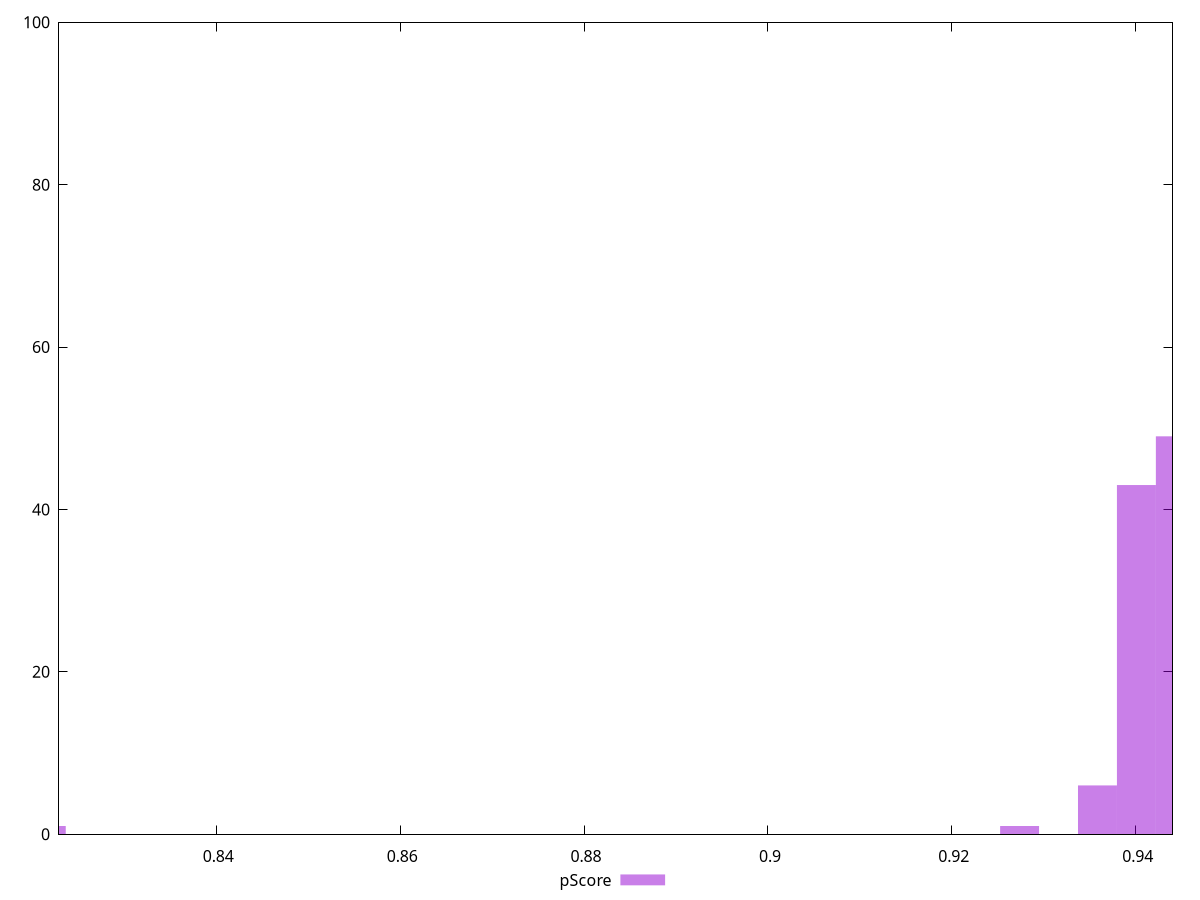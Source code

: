 reset

$pScore <<EOF
0.821507022964022 1
0.9358404746136539 6
0.9400750468969736 43
0.9443096191802933 49
0.9273713300470144 1
EOF

set key outside below
set boxwidth 0.004234572283319701
set xrange [0.8228910509454832:0.9440015492831949]
set yrange [0:100]
set trange [0:100]
set style fill transparent solid 0.5 noborder
set terminal svg size 640, 490 enhanced background rgb 'white'
set output "report_00026_2021-02-22T21:38:55.199Z/first-contentful-paint/samples/pages+cached/pScore/histogram.svg"

plot $pScore title "pScore" with boxes

reset
